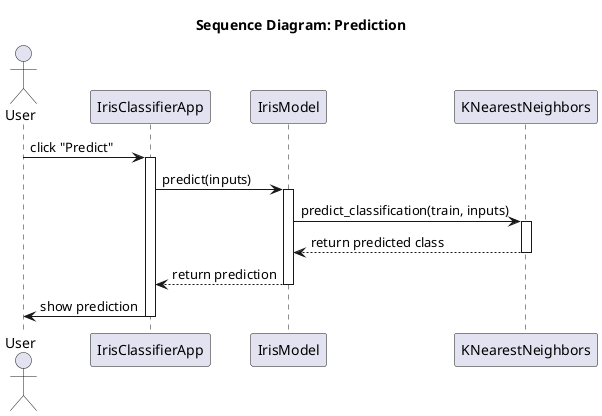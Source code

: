 @startuml Sequence Diagram: Prediction
' Second Diagram: Sequence Diagram for Prediction
title Sequence Diagram: Prediction

actor User
User -> IrisClassifierApp : click "Predict"
activate IrisClassifierApp
IrisClassifierApp -> IrisModel : predict(inputs)
activate IrisModel
IrisModel -> KNearestNeighbors : predict_classification(train, inputs)
activate KNearestNeighbors
KNearestNeighbors --> IrisModel : return predicted class
deactivate KNearestNeighbors
IrisModel --> IrisClassifierApp : return prediction
deactivate IrisModel
IrisClassifierApp -> User : show prediction
deactivate IrisClassifierApp

@enduml